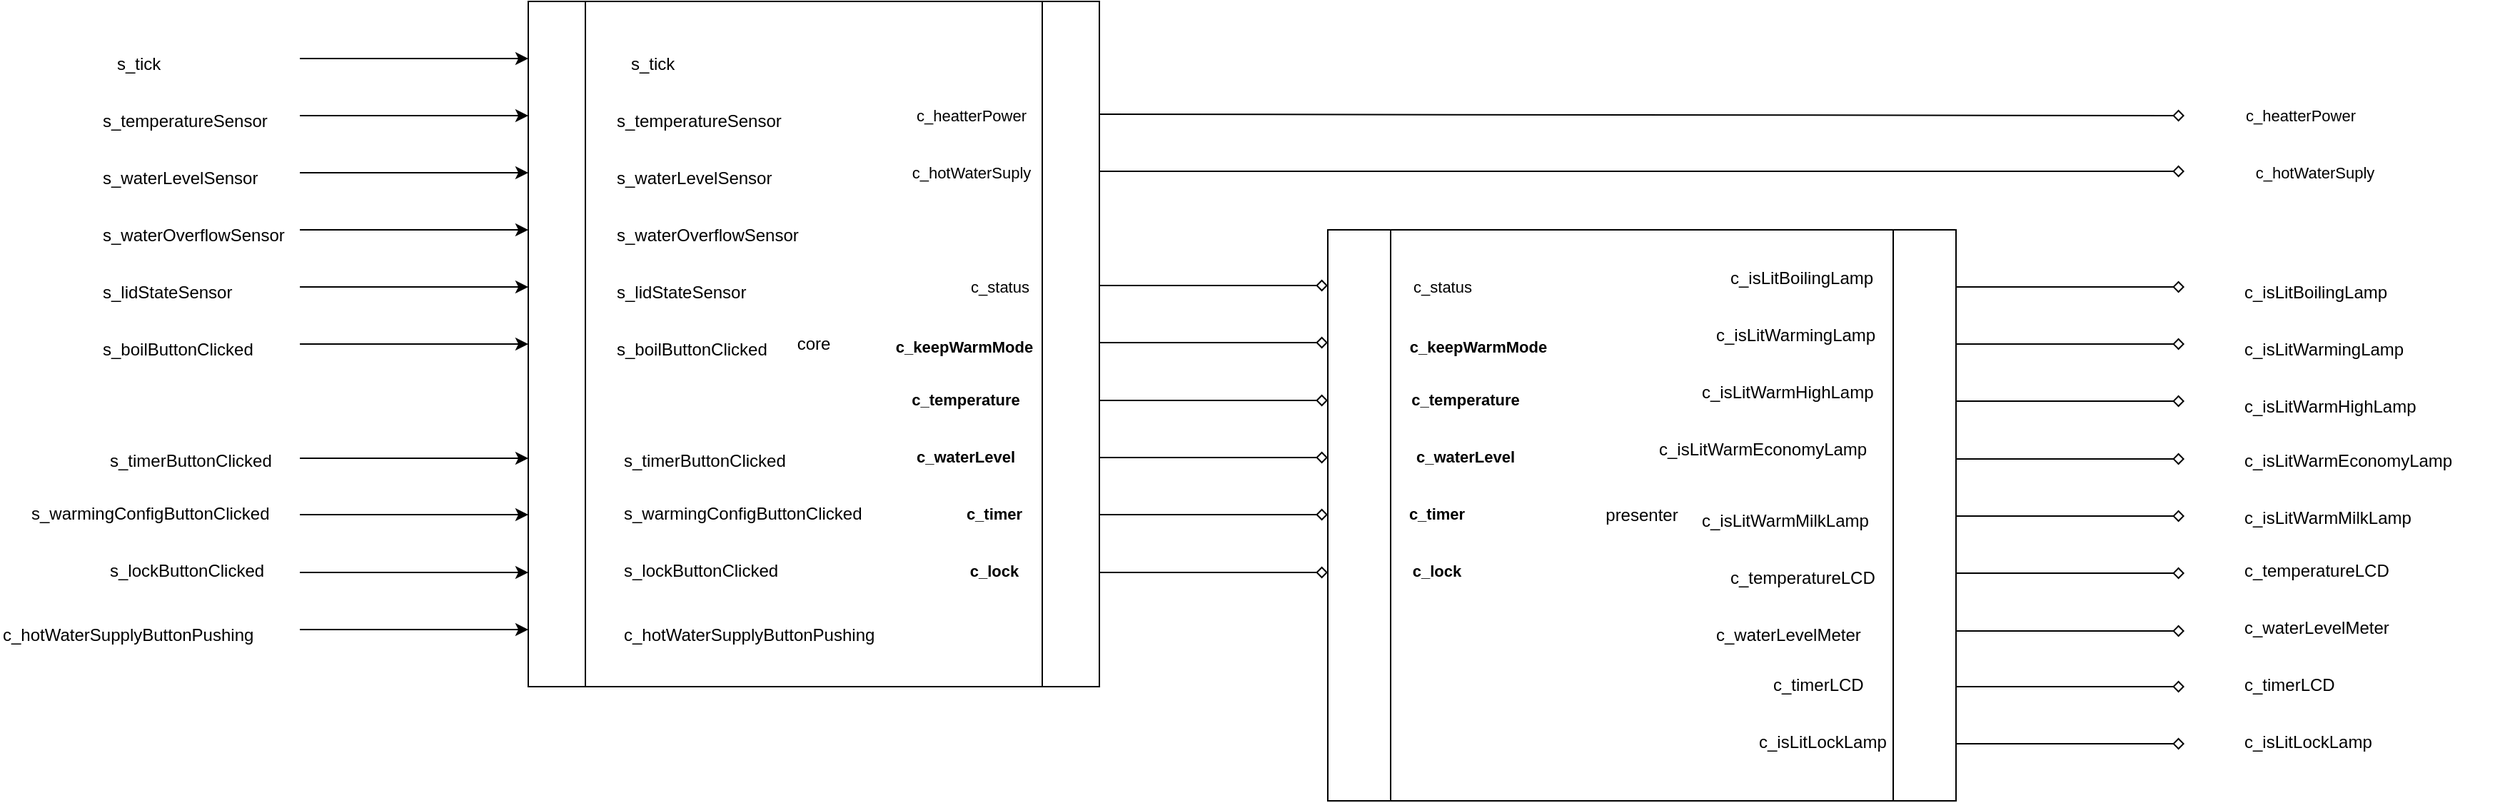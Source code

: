 <mxfile>
    <diagram id="PQn15hy73QnIcp0PRuLB" name="ページ1">
        <mxGraphModel dx="1895" dy="847" grid="1" gridSize="10" guides="1" tooltips="1" connect="1" arrows="1" fold="1" page="1" pageScale="1" pageWidth="827" pageHeight="1169" math="0" shadow="0">
            <root>
                <mxCell id="0"/>
                <mxCell id="1" parent="0"/>
                <mxCell id="3" value="core" style="shape=process;whiteSpace=wrap;html=1;backgroundOutline=1;" vertex="1" parent="1">
                    <mxGeometry y="40" width="400" height="480" as="geometry"/>
                </mxCell>
                <mxCell id="4" value="presenter" style="shape=process;whiteSpace=wrap;html=1;backgroundOutline=1;" vertex="1" parent="1">
                    <mxGeometry x="560" y="200" width="440" height="400" as="geometry"/>
                </mxCell>
                <mxCell id="5" value="" style="endArrow=diamond;html=1;endFill=0;" edge="1" parent="1">
                    <mxGeometry width="50" height="50" relative="1" as="geometry">
                        <mxPoint x="400" y="119" as="sourcePoint"/>
                        <mxPoint x="1160" y="120" as="targetPoint"/>
                    </mxGeometry>
                </mxCell>
                <mxCell id="6" value="c_heatterPower" style="edgeLabel;html=1;align=center;verticalAlign=middle;resizable=0;points=[];" vertex="1" connectable="0" parent="5">
                    <mxGeometry x="0.759" y="-1" relative="1" as="geometry">
                        <mxPoint x="172" y="-1" as="offset"/>
                    </mxGeometry>
                </mxCell>
                <mxCell id="7" value="c_heatterPower" style="edgeLabel;html=1;align=center;verticalAlign=middle;resizable=0;points=[];" vertex="1" connectable="0" parent="1">
                    <mxGeometry x="310" y="120" as="geometry"/>
                </mxCell>
                <mxCell id="8" value="" style="endArrow=diamond;html=1;endFill=0;" edge="1" parent="1">
                    <mxGeometry width="50" height="50" relative="1" as="geometry">
                        <mxPoint x="400" y="159" as="sourcePoint"/>
                        <mxPoint x="1160" y="159" as="targetPoint"/>
                    </mxGeometry>
                </mxCell>
                <mxCell id="9" value="c_hotWaterSuply" style="edgeLabel;html=1;align=center;verticalAlign=middle;resizable=0;points=[];" vertex="1" connectable="0" parent="8">
                    <mxGeometry x="0.759" y="-1" relative="1" as="geometry">
                        <mxPoint x="182" as="offset"/>
                    </mxGeometry>
                </mxCell>
                <mxCell id="10" value="c_hotWaterSuply" style="edgeLabel;html=1;align=center;verticalAlign=middle;resizable=0;points=[];" vertex="1" connectable="0" parent="1">
                    <mxGeometry x="310" y="160" as="geometry"/>
                </mxCell>
                <mxCell id="11" value="c_status" style="edgeLabel;html=1;align=center;verticalAlign=middle;resizable=0;points=[];" vertex="1" connectable="0" parent="1">
                    <mxGeometry x="640" y="240" as="geometry"/>
                </mxCell>
                <mxCell id="12" value="c_keepWarmMode" style="edgeLabel;html=1;align=center;verticalAlign=middle;resizable=0;points=[];fontStyle=1" vertex="1" connectable="0" parent="1">
                    <mxGeometry x="680" y="280" as="geometry">
                        <mxPoint x="-15" y="2" as="offset"/>
                    </mxGeometry>
                </mxCell>
                <mxCell id="13" value="c_temperature" style="edgeLabel;html=1;align=center;verticalAlign=middle;resizable=0;points=[];fontStyle=1" vertex="1" connectable="0" parent="1">
                    <mxGeometry x="680" y="290" as="geometry">
                        <mxPoint x="-24" y="29" as="offset"/>
                    </mxGeometry>
                </mxCell>
                <mxCell id="14" value="c_waterLevel" style="edgeLabel;html=1;align=center;verticalAlign=middle;resizable=0;points=[];fontStyle=1" vertex="1" connectable="0" parent="1">
                    <mxGeometry x="680" y="330" as="geometry">
                        <mxPoint x="-24" y="29" as="offset"/>
                    </mxGeometry>
                </mxCell>
                <mxCell id="15" value="c_timer" style="edgeLabel;html=1;align=center;verticalAlign=middle;resizable=0;points=[];fontStyle=1" vertex="1" connectable="0" parent="1">
                    <mxGeometry x="660" y="370" as="geometry">
                        <mxPoint x="-24" y="29" as="offset"/>
                    </mxGeometry>
                </mxCell>
                <mxCell id="16" value="c_lock" style="edgeLabel;html=1;align=center;verticalAlign=middle;resizable=0;points=[];fontStyle=1" vertex="1" connectable="0" parent="1">
                    <mxGeometry x="660" y="410" as="geometry">
                        <mxPoint x="-24" y="29" as="offset"/>
                    </mxGeometry>
                </mxCell>
                <mxCell id="17" value="c_isLitBoilingLamp" style="text;whiteSpace=wrap;html=1;" vertex="1" parent="1">
                    <mxGeometry x="840" y="220" width="130" height="40" as="geometry"/>
                </mxCell>
                <mxCell id="18" value="c_isLitWarmingLamp" style="text;whiteSpace=wrap;html=1;" vertex="1" parent="1">
                    <mxGeometry x="830" y="260" width="150" height="40" as="geometry"/>
                </mxCell>
                <mxCell id="19" value="c_isLitWarmHighLamp" style="text;whiteSpace=wrap;html=1;" vertex="1" parent="1">
                    <mxGeometry x="820" y="300" width="150" height="40" as="geometry"/>
                </mxCell>
                <mxCell id="20" value="c_isLitWarmEconomyLamp" style="text;whiteSpace=wrap;html=1;" vertex="1" parent="1">
                    <mxGeometry x="790" y="340" width="180" height="40" as="geometry"/>
                </mxCell>
                <mxCell id="21" value="c_isLitWarmMilkLamp" style="text;whiteSpace=wrap;html=1;" vertex="1" parent="1">
                    <mxGeometry x="820" y="390" width="150" height="40" as="geometry"/>
                </mxCell>
                <mxCell id="22" value="c_temperatureLCD" style="text;whiteSpace=wrap;html=1;" vertex="1" parent="1">
                    <mxGeometry x="840" y="430" width="130" height="40" as="geometry"/>
                </mxCell>
                <mxCell id="23" value="c_waterLevelMeter" style="text;whiteSpace=wrap;html=1;" vertex="1" parent="1">
                    <mxGeometry x="830" y="470" width="130" height="40" as="geometry"/>
                </mxCell>
                <mxCell id="24" value="c_timerLCD" style="text;whiteSpace=wrap;html=1;" vertex="1" parent="1">
                    <mxGeometry x="870" y="505" width="100" height="40" as="geometry"/>
                </mxCell>
                <mxCell id="25" value="c_isLitLockLamp" style="text;whiteSpace=wrap;html=1;" vertex="1" parent="1">
                    <mxGeometry x="860" y="545" width="120" height="40" as="geometry"/>
                </mxCell>
                <mxCell id="26" value="c_status" style="edgeLabel;html=1;align=center;verticalAlign=middle;resizable=0;points=[];" vertex="1" connectable="0" parent="1">
                    <mxGeometry x="330" y="240" as="geometry"/>
                </mxCell>
                <mxCell id="27" value="c_keepWarmMode" style="edgeLabel;html=1;align=center;verticalAlign=middle;resizable=0;points=[];fontStyle=1" vertex="1" connectable="0" parent="1">
                    <mxGeometry x="320" y="280" as="geometry">
                        <mxPoint x="-15" y="2" as="offset"/>
                    </mxGeometry>
                </mxCell>
                <mxCell id="28" value="c_temperature" style="edgeLabel;html=1;align=center;verticalAlign=middle;resizable=0;points=[];fontStyle=1" vertex="1" connectable="0" parent="1">
                    <mxGeometry x="330" y="290" as="geometry">
                        <mxPoint x="-24" y="29" as="offset"/>
                    </mxGeometry>
                </mxCell>
                <mxCell id="29" value="c_waterLevel" style="edgeLabel;html=1;align=center;verticalAlign=middle;resizable=0;points=[];fontStyle=1" vertex="1" connectable="0" parent="1">
                    <mxGeometry x="330" y="330" as="geometry">
                        <mxPoint x="-24" y="29" as="offset"/>
                    </mxGeometry>
                </mxCell>
                <mxCell id="30" value="c_timer" style="edgeLabel;html=1;align=center;verticalAlign=middle;resizable=0;points=[];fontStyle=1" vertex="1" connectable="0" parent="1">
                    <mxGeometry x="350" y="370" as="geometry">
                        <mxPoint x="-24" y="29" as="offset"/>
                    </mxGeometry>
                </mxCell>
                <mxCell id="31" value="c_lock" style="edgeLabel;html=1;align=center;verticalAlign=middle;resizable=0;points=[];fontStyle=1" vertex="1" connectable="0" parent="1">
                    <mxGeometry x="350" y="410" as="geometry">
                        <mxPoint x="-24" y="29" as="offset"/>
                    </mxGeometry>
                </mxCell>
                <mxCell id="32" value="" style="endArrow=diamond;html=1;endFill=0;" edge="1" parent="1">
                    <mxGeometry width="50" height="50" relative="1" as="geometry">
                        <mxPoint x="400" y="239" as="sourcePoint"/>
                        <mxPoint x="560" y="239" as="targetPoint"/>
                    </mxGeometry>
                </mxCell>
                <mxCell id="34" value="" style="endArrow=diamond;html=1;endFill=0;" edge="1" parent="1">
                    <mxGeometry width="50" height="50" relative="1" as="geometry">
                        <mxPoint x="400" y="279" as="sourcePoint"/>
                        <mxPoint x="560" y="279" as="targetPoint"/>
                    </mxGeometry>
                </mxCell>
                <mxCell id="35" value="" style="endArrow=diamond;html=1;endFill=0;" edge="1" parent="1">
                    <mxGeometry width="50" height="50" relative="1" as="geometry">
                        <mxPoint x="400" y="319.5" as="sourcePoint"/>
                        <mxPoint x="560" y="319.5" as="targetPoint"/>
                    </mxGeometry>
                </mxCell>
                <mxCell id="36" value="" style="endArrow=diamond;html=1;endFill=0;" edge="1" parent="1">
                    <mxGeometry width="50" height="50" relative="1" as="geometry">
                        <mxPoint x="400" y="359.5" as="sourcePoint"/>
                        <mxPoint x="560" y="359.5" as="targetPoint"/>
                    </mxGeometry>
                </mxCell>
                <mxCell id="37" value="" style="endArrow=diamond;html=1;endFill=0;" edge="1" parent="1">
                    <mxGeometry width="50" height="50" relative="1" as="geometry">
                        <mxPoint x="400" y="399.5" as="sourcePoint"/>
                        <mxPoint x="560" y="399.5" as="targetPoint"/>
                    </mxGeometry>
                </mxCell>
                <mxCell id="38" value="" style="endArrow=diamond;html=1;endFill=0;" edge="1" parent="1">
                    <mxGeometry width="50" height="50" relative="1" as="geometry">
                        <mxPoint x="400" y="440" as="sourcePoint"/>
                        <mxPoint x="560" y="440" as="targetPoint"/>
                    </mxGeometry>
                </mxCell>
                <mxCell id="39" value="c_isLitBoilingLamp" style="text;whiteSpace=wrap;html=1;" vertex="1" parent="1">
                    <mxGeometry x="1200" y="230" width="130" height="40" as="geometry"/>
                </mxCell>
                <mxCell id="40" value="c_isLitWarmingLamp" style="text;whiteSpace=wrap;html=1;" vertex="1" parent="1">
                    <mxGeometry x="1200" y="270" width="150" height="40" as="geometry"/>
                </mxCell>
                <mxCell id="41" value="c_isLitWarmHighLamp" style="text;whiteSpace=wrap;html=1;" vertex="1" parent="1">
                    <mxGeometry x="1200" y="310" width="150" height="40" as="geometry"/>
                </mxCell>
                <mxCell id="42" value="c_isLitWarmEconomyLamp" style="text;whiteSpace=wrap;html=1;" vertex="1" parent="1">
                    <mxGeometry x="1200" y="347.5" width="180" height="40" as="geometry"/>
                </mxCell>
                <mxCell id="43" value="c_isLitWarmMilkLamp" style="text;whiteSpace=wrap;html=1;" vertex="1" parent="1">
                    <mxGeometry x="1200" y="387.5" width="150" height="40" as="geometry"/>
                </mxCell>
                <mxCell id="44" value="c_temperatureLCD" style="text;whiteSpace=wrap;html=1;" vertex="1" parent="1">
                    <mxGeometry x="1200" y="425" width="130" height="40" as="geometry"/>
                </mxCell>
                <mxCell id="45" value="c_waterLevelMeter" style="text;whiteSpace=wrap;html=1;" vertex="1" parent="1">
                    <mxGeometry x="1200" y="465" width="130" height="40" as="geometry"/>
                </mxCell>
                <mxCell id="46" value="c_timerLCD" style="text;whiteSpace=wrap;html=1;" vertex="1" parent="1">
                    <mxGeometry x="1200" y="505" width="100" height="40" as="geometry"/>
                </mxCell>
                <mxCell id="47" value="c_isLitLockLamp" style="text;whiteSpace=wrap;html=1;" vertex="1" parent="1">
                    <mxGeometry x="1200" y="545" width="120" height="40" as="geometry"/>
                </mxCell>
                <mxCell id="48" value="" style="endArrow=diamond;html=1;endFill=0;" edge="1" parent="1">
                    <mxGeometry width="50" height="50" relative="1" as="geometry">
                        <mxPoint x="1000" y="240" as="sourcePoint"/>
                        <mxPoint x="1160" y="240" as="targetPoint"/>
                    </mxGeometry>
                </mxCell>
                <mxCell id="49" value="" style="endArrow=diamond;html=1;endFill=0;" edge="1" parent="1">
                    <mxGeometry width="50" height="50" relative="1" as="geometry">
                        <mxPoint x="1000" y="280" as="sourcePoint"/>
                        <mxPoint x="1160" y="280" as="targetPoint"/>
                    </mxGeometry>
                </mxCell>
                <mxCell id="50" value="" style="endArrow=diamond;html=1;endFill=0;" edge="1" parent="1">
                    <mxGeometry width="50" height="50" relative="1" as="geometry">
                        <mxPoint x="1000" y="320" as="sourcePoint"/>
                        <mxPoint x="1160" y="320" as="targetPoint"/>
                    </mxGeometry>
                </mxCell>
                <mxCell id="51" value="" style="endArrow=diamond;html=1;endFill=0;" edge="1" parent="1">
                    <mxGeometry width="50" height="50" relative="1" as="geometry">
                        <mxPoint x="1000" y="360.5" as="sourcePoint"/>
                        <mxPoint x="1160" y="360.5" as="targetPoint"/>
                    </mxGeometry>
                </mxCell>
                <mxCell id="52" value="" style="endArrow=diamond;html=1;endFill=0;" edge="1" parent="1">
                    <mxGeometry width="50" height="50" relative="1" as="geometry">
                        <mxPoint x="1000" y="400.5" as="sourcePoint"/>
                        <mxPoint x="1160" y="400.5" as="targetPoint"/>
                    </mxGeometry>
                </mxCell>
                <mxCell id="53" value="" style="endArrow=diamond;html=1;endFill=0;" edge="1" parent="1">
                    <mxGeometry width="50" height="50" relative="1" as="geometry">
                        <mxPoint x="1000" y="440.5" as="sourcePoint"/>
                        <mxPoint x="1160" y="440.5" as="targetPoint"/>
                    </mxGeometry>
                </mxCell>
                <mxCell id="54" value="" style="endArrow=diamond;html=1;endFill=0;" edge="1" parent="1">
                    <mxGeometry width="50" height="50" relative="1" as="geometry">
                        <mxPoint x="1000" y="481" as="sourcePoint"/>
                        <mxPoint x="1160" y="481" as="targetPoint"/>
                    </mxGeometry>
                </mxCell>
                <mxCell id="55" value="" style="endArrow=diamond;html=1;endFill=0;" edge="1" parent="1">
                    <mxGeometry width="50" height="50" relative="1" as="geometry">
                        <mxPoint x="1000" y="520" as="sourcePoint"/>
                        <mxPoint x="1160" y="520" as="targetPoint"/>
                    </mxGeometry>
                </mxCell>
                <mxCell id="56" value="" style="endArrow=diamond;html=1;endFill=0;" edge="1" parent="1">
                    <mxGeometry width="50" height="50" relative="1" as="geometry">
                        <mxPoint x="1000" y="560" as="sourcePoint"/>
                        <mxPoint x="1160" y="560" as="targetPoint"/>
                    </mxGeometry>
                </mxCell>
                <mxCell id="57" value="s_tick" style="text;whiteSpace=wrap;html=1;" vertex="1" parent="1">
                    <mxGeometry x="70" y="70" width="60" height="30" as="geometry"/>
                </mxCell>
                <mxCell id="58" value="s_temperatureSensor" style="text;whiteSpace=wrap;html=1;" vertex="1" parent="1">
                    <mxGeometry x="60" y="110" width="150" height="40" as="geometry"/>
                </mxCell>
                <mxCell id="59" value="s_waterLevelSensor" style="text;whiteSpace=wrap;html=1;" vertex="1" parent="1">
                    <mxGeometry x="60" y="150" width="140" height="40" as="geometry"/>
                </mxCell>
                <mxCell id="60" value="s_waterOverflowSensor" style="text;whiteSpace=wrap;html=1;" vertex="1" parent="1">
                    <mxGeometry x="60" y="190" width="160" height="40" as="geometry"/>
                </mxCell>
                <mxCell id="61" value="s_lidStateSensor" style="text;whiteSpace=wrap;html=1;" vertex="1" parent="1">
                    <mxGeometry x="60" y="230" width="120" height="40" as="geometry"/>
                </mxCell>
                <mxCell id="62" value="s_boilButtonClicked" style="text;whiteSpace=wrap;html=1;" vertex="1" parent="1">
                    <mxGeometry x="60" y="270" width="140" height="40" as="geometry"/>
                </mxCell>
                <mxCell id="63" value="s_timerButtonClicked" style="text;whiteSpace=wrap;html=1;" vertex="1" parent="1">
                    <mxGeometry x="65" y="347.5" width="150" height="40" as="geometry"/>
                </mxCell>
                <mxCell id="64" value="s_warmingConfigButtonClicked" style="text;whiteSpace=wrap;html=1;" vertex="1" parent="1">
                    <mxGeometry x="65" y="385" width="200" height="40" as="geometry"/>
                </mxCell>
                <mxCell id="65" value="s_lockButtonClicked" style="text;whiteSpace=wrap;html=1;" vertex="1" parent="1">
                    <mxGeometry x="65" y="425" width="140" height="40" as="geometry"/>
                </mxCell>
                <mxCell id="66" value="c_hotWaterSupplyButtonPushing" style="text;whiteSpace=wrap;html=1;" vertex="1" parent="1">
                    <mxGeometry x="65" y="470" width="210" height="40" as="geometry"/>
                </mxCell>
                <mxCell id="68" value="" style="endArrow=classic;html=1;" edge="1" parent="1">
                    <mxGeometry width="50" height="50" relative="1" as="geometry">
                        <mxPoint x="-160" y="80" as="sourcePoint"/>
                        <mxPoint y="80" as="targetPoint"/>
                    </mxGeometry>
                </mxCell>
                <mxCell id="69" value="" style="endArrow=classic;html=1;" edge="1" parent="1">
                    <mxGeometry width="50" height="50" relative="1" as="geometry">
                        <mxPoint x="-160" y="120" as="sourcePoint"/>
                        <mxPoint y="120" as="targetPoint"/>
                    </mxGeometry>
                </mxCell>
                <mxCell id="70" value="" style="endArrow=classic;html=1;" edge="1" parent="1">
                    <mxGeometry width="50" height="50" relative="1" as="geometry">
                        <mxPoint x="-160" y="160" as="sourcePoint"/>
                        <mxPoint y="160" as="targetPoint"/>
                    </mxGeometry>
                </mxCell>
                <mxCell id="71" value="" style="endArrow=classic;html=1;" edge="1" parent="1">
                    <mxGeometry width="50" height="50" relative="1" as="geometry">
                        <mxPoint x="-160" y="200" as="sourcePoint"/>
                        <mxPoint y="200" as="targetPoint"/>
                    </mxGeometry>
                </mxCell>
                <mxCell id="72" value="" style="endArrow=classic;html=1;" edge="1" parent="1">
                    <mxGeometry width="50" height="50" relative="1" as="geometry">
                        <mxPoint x="-160" y="240" as="sourcePoint"/>
                        <mxPoint y="240" as="targetPoint"/>
                    </mxGeometry>
                </mxCell>
                <mxCell id="73" value="" style="endArrow=classic;html=1;" edge="1" parent="1">
                    <mxGeometry width="50" height="50" relative="1" as="geometry">
                        <mxPoint x="-160" y="280" as="sourcePoint"/>
                        <mxPoint y="280" as="targetPoint"/>
                    </mxGeometry>
                </mxCell>
                <mxCell id="74" value="" style="endArrow=classic;html=1;" edge="1" parent="1">
                    <mxGeometry width="50" height="50" relative="1" as="geometry">
                        <mxPoint x="-160" y="399.5" as="sourcePoint"/>
                        <mxPoint y="399.5" as="targetPoint"/>
                    </mxGeometry>
                </mxCell>
                <mxCell id="75" value="" style="endArrow=classic;html=1;" edge="1" parent="1">
                    <mxGeometry width="50" height="50" relative="1" as="geometry">
                        <mxPoint x="-160" y="360" as="sourcePoint"/>
                        <mxPoint y="360" as="targetPoint"/>
                    </mxGeometry>
                </mxCell>
                <mxCell id="76" value="" style="endArrow=classic;html=1;" edge="1" parent="1">
                    <mxGeometry width="50" height="50" relative="1" as="geometry">
                        <mxPoint x="-160" y="440" as="sourcePoint"/>
                        <mxPoint y="440" as="targetPoint"/>
                    </mxGeometry>
                </mxCell>
                <mxCell id="77" value="" style="endArrow=classic;html=1;" edge="1" parent="1">
                    <mxGeometry width="50" height="50" relative="1" as="geometry">
                        <mxPoint x="-160" y="480" as="sourcePoint"/>
                        <mxPoint y="480" as="targetPoint"/>
                    </mxGeometry>
                </mxCell>
                <mxCell id="80" value="s_tick" style="text;whiteSpace=wrap;html=1;" vertex="1" parent="1">
                    <mxGeometry x="-290" y="70" width="60" height="30" as="geometry"/>
                </mxCell>
                <mxCell id="81" value="s_temperatureSensor" style="text;whiteSpace=wrap;html=1;" vertex="1" parent="1">
                    <mxGeometry x="-300" y="110" width="150" height="40" as="geometry"/>
                </mxCell>
                <mxCell id="82" value="s_waterLevelSensor" style="text;whiteSpace=wrap;html=1;" vertex="1" parent="1">
                    <mxGeometry x="-300" y="150" width="140" height="40" as="geometry"/>
                </mxCell>
                <mxCell id="83" value="s_waterOverflowSensor" style="text;whiteSpace=wrap;html=1;" vertex="1" parent="1">
                    <mxGeometry x="-300" y="190" width="160" height="40" as="geometry"/>
                </mxCell>
                <mxCell id="84" value="s_lidStateSensor" style="text;whiteSpace=wrap;html=1;" vertex="1" parent="1">
                    <mxGeometry x="-300" y="230" width="120" height="40" as="geometry"/>
                </mxCell>
                <mxCell id="85" value="s_boilButtonClicked" style="text;whiteSpace=wrap;html=1;" vertex="1" parent="1">
                    <mxGeometry x="-300" y="270" width="140" height="40" as="geometry"/>
                </mxCell>
                <mxCell id="86" value="s_timerButtonClicked" style="text;whiteSpace=wrap;html=1;" vertex="1" parent="1">
                    <mxGeometry x="-295" y="347.5" width="150" height="40" as="geometry"/>
                </mxCell>
                <mxCell id="87" value="s_lockButtonClicked" style="text;whiteSpace=wrap;html=1;" vertex="1" parent="1">
                    <mxGeometry x="-295" y="425" width="140" height="40" as="geometry"/>
                </mxCell>
                <mxCell id="97" value="s_warmingConfigButtonClicked" style="text;whiteSpace=wrap;html=1;" vertex="1" parent="1">
                    <mxGeometry x="-350" y="385" width="200" height="40" as="geometry"/>
                </mxCell>
                <mxCell id="98" value="c_hotWaterSupplyButtonPushing" style="text;whiteSpace=wrap;html=1;" vertex="1" parent="1">
                    <mxGeometry x="-370" y="470" width="210" height="40" as="geometry"/>
                </mxCell>
            </root>
        </mxGraphModel>
    </diagram>
</mxfile>